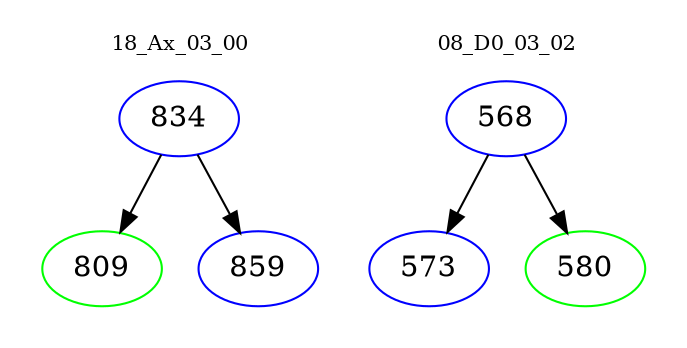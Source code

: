 digraph{
subgraph cluster_0 {
color = white
label = "18_Ax_03_00";
fontsize=10;
T0_834 [label="834", color="blue"]
T0_834 -> T0_809 [color="black"]
T0_809 [label="809", color="green"]
T0_834 -> T0_859 [color="black"]
T0_859 [label="859", color="blue"]
}
subgraph cluster_1 {
color = white
label = "08_D0_03_02";
fontsize=10;
T1_568 [label="568", color="blue"]
T1_568 -> T1_573 [color="black"]
T1_573 [label="573", color="blue"]
T1_568 -> T1_580 [color="black"]
T1_580 [label="580", color="green"]
}
}
